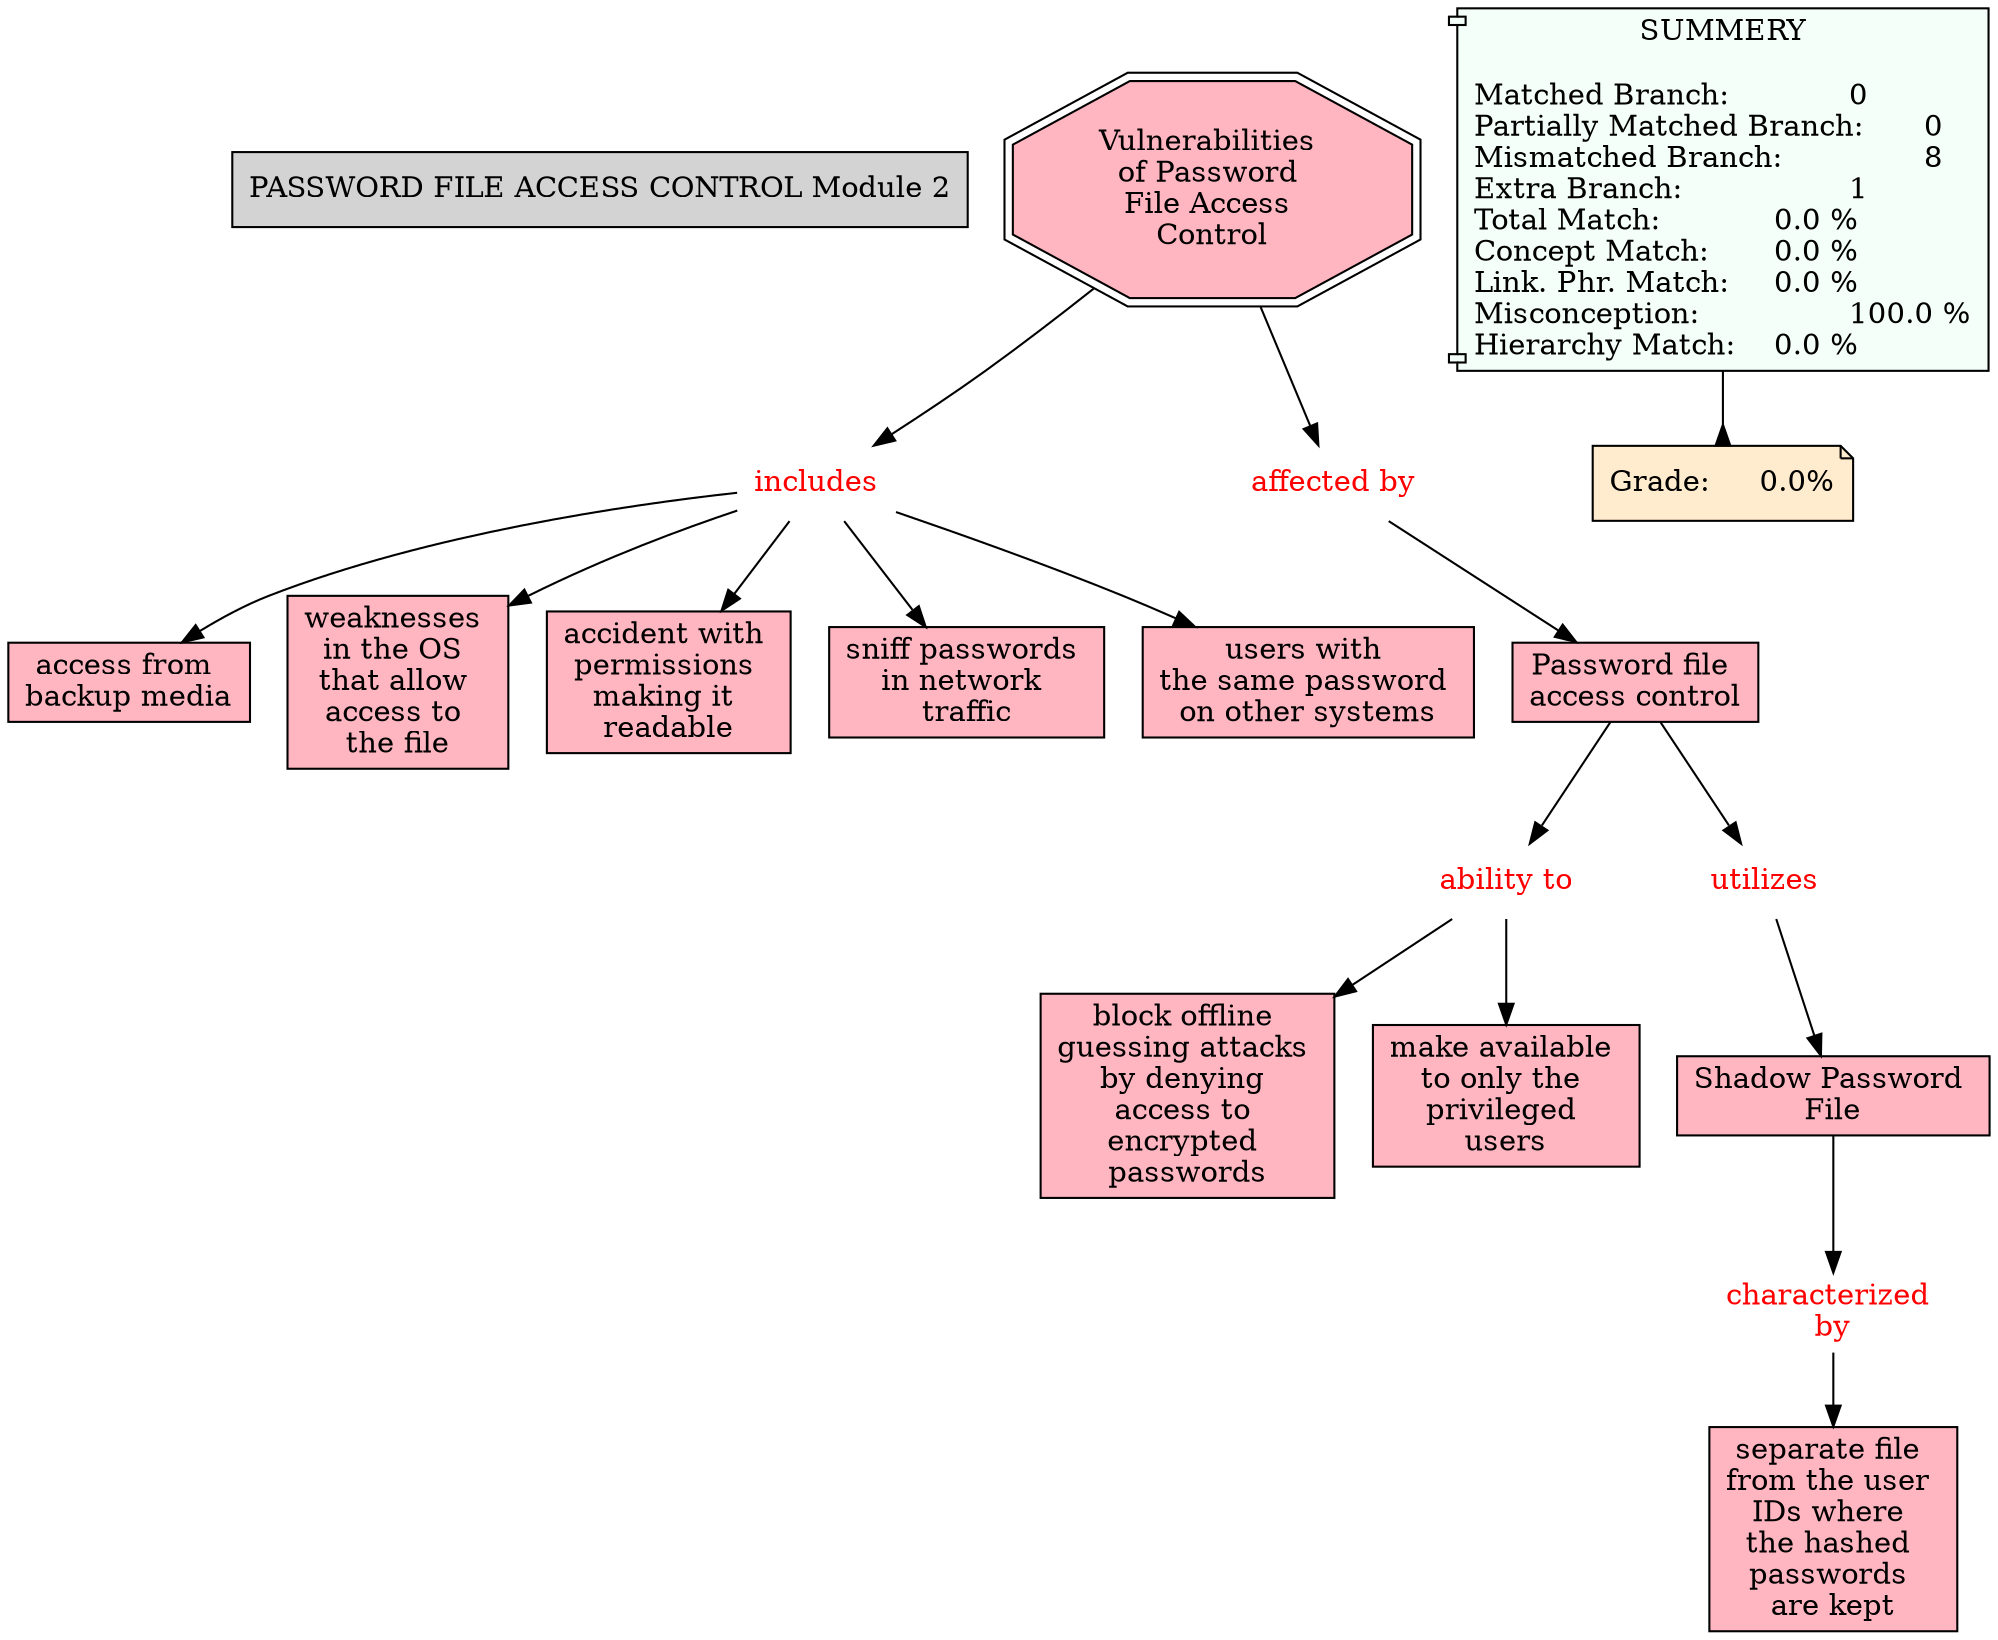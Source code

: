 // The Round Table
digraph {
	"1S3Z8YFM4-WQ5GVR-HQ2" [label="PASSWORD FILE ACCESS CONTROL Module 2" Gsplines=true shape=rect style=filled]
	"1S3ZYZ733-Q65ZRD-1FHL" [label=includes Gsplines=true fontcolor=red shape=none]
	"1S3ZYTSTN-1JYQX6J-1F7J" [label="access from 
backup media
" Gsplines=true fillcolor="#FFB6C1" shape=rect style=filled]
	"1S3ZYZ733-Q65ZRD-1FHL" -> "1S3ZYTSTN-1JYQX6J-1F7J" [constraint=true]
	"1S3ZYSJ68-RWTCLC-1F65" [label="Vulnerabilities 
of Password 
File Access 
Control" Gsplines=true fillcolor="#FFB6C1" shape=doubleoctagon style=filled]
	"1S40JN5K0-ZXNVG2-1P7R" [label="affected by
" Gsplines=true fontcolor=red shape=none]
	"1S3ZYSJ68-RWTCLC-1F65" -> "1S40JN5K0-ZXNVG2-1P7R" [constraint=true]
	"1S3ZZ0P1F-NSKYGS-1FL7" [label="Password file 
access control
" Gsplines=true fillcolor="#FFB6C1" shape=rect style=filled]
	"1S3ZZ1CK0-20R5MNW-1FMK" [label="ability to
" Gsplines=true fontcolor=red shape=none]
	"1S3ZZ0P1F-NSKYGS-1FL7" -> "1S3ZZ1CK0-20R5MNW-1FMK" [constraint=true]
	"1S3ZZ0P1F-NSKYGS-1FL7" [label="Password file 
access control
" Gsplines=true fillcolor="#FFB6C1" shape=rect style=filled]
	"1S40JP874-SVC81-1P9R" [label=utilizes Gsplines=true fontcolor=red shape=none]
	"1S3ZZ0P1F-NSKYGS-1FL7" -> "1S40JP874-SVC81-1P9R" [constraint=true]
	"1S3ZZ44B2-PSGP5Z-1FSX" [label="Shadow Password 
File" Gsplines=true fillcolor="#FFB6C1" shape=rect style=filled]
	"1S40BZMNS-1D8F4YW-1FZ3" [label="characterized 
by" Gsplines=true fontcolor=red shape=none]
	"1S3ZZ44B2-PSGP5Z-1FSX" -> "1S40BZMNS-1D8F4YW-1FZ3" [constraint=true]
	"1S3ZYZ733-Q65ZRD-1FHL" [label=includes Gsplines=true fontcolor=red shape=none]
	"1S3ZYSP48-1MKFVKV-1F6F" [label="weaknesses 
in the OS 
that allow 
access to 
the file" Gsplines=true fillcolor="#FFB6C1" shape=rect style=filled]
	"1S3ZYZ733-Q65ZRD-1FHL" -> "1S3ZYSP48-1MKFVKV-1F6F" [constraint=true]
	"1S3ZZ1CK0-20R5MNW-1FMK" [label="ability to
" Gsplines=true fontcolor=red shape=none]
	"1S3ZZ1CJZ-136Z9CM-1FMG" [label="block offline 
guessing attacks 
by denying 
access to 
encrypted 
passwords" Gsplines=true fillcolor="#FFB6C1" shape=rect style=filled]
	"1S3ZZ1CK0-20R5MNW-1FMK" -> "1S3ZZ1CJZ-136Z9CM-1FMG" [constraint=true]
	"1S3ZZ1CK0-20R5MNW-1FMK" [label="ability to
" Gsplines=true fontcolor=red shape=none]
	"1S3ZZ2TGH-2C2VT3X-1FQR" [label="make available 
to only the 
privileged 
users" Gsplines=true fillcolor="#FFB6C1" shape=rect style=filled]
	"1S3ZZ1CK0-20R5MNW-1FMK" -> "1S3ZZ2TGH-2C2VT3X-1FQR" [constraint=true]
	"1S3ZYZ733-Q65ZRD-1FHL" [label=includes Gsplines=true fontcolor=red shape=none]
	"1S3ZYTQCH-3YBJVT-1F78" [label="accident with 
permissions 
making it 
readable" Gsplines=true fillcolor="#FFB6C1" shape=rect style=filled]
	"1S3ZYZ733-Q65ZRD-1FHL" -> "1S3ZYTQCH-3YBJVT-1F78" [constraint=true]
	"1S40JP874-SVC81-1P9R" [label=utilizes Gsplines=true fontcolor=red shape=none]
	"1S3ZZ44B2-PSGP5Z-1FSX" [label="Shadow Password 
File" Gsplines=true fillcolor="#FFB6C1" shape=rect style=filled]
	"1S40JP874-SVC81-1P9R" -> "1S3ZZ44B2-PSGP5Z-1FSX" [constraint=true]
	"1S3ZYZ733-Q65ZRD-1FHL" [label=includes Gsplines=true fontcolor=red shape=none]
	"1S3ZYYB1G-1NWQPW0-1FFZ" [label="sniff passwords 
in network 
traffic" Gsplines=true fillcolor="#FFB6C1" shape=rect style=filled]
	"1S3ZYZ733-Q65ZRD-1FHL" -> "1S3ZYYB1G-1NWQPW0-1FFZ" [constraint=true]
	"1S3ZYZ733-Q65ZRD-1FHL" [label=includes Gsplines=true fontcolor=red shape=none]
	"1S3ZYTRM7-2DYLK7Y-1F7D" [label="users with 
the same password 
on other systems
" Gsplines=true fillcolor="#FFB6C1" shape=rect style=filled]
	"1S3ZYZ733-Q65ZRD-1FHL" -> "1S3ZYTRM7-2DYLK7Y-1F7D" [constraint=true]
	"1S3ZYSJ68-RWTCLC-1F65" [label="Vulnerabilities 
of Password 
File Access 
Control" Gsplines=true fillcolor="#FFB6C1" shape=doubleoctagon style=filled]
	"1S3ZYZ733-Q65ZRD-1FHL" [label=includes Gsplines=true fontcolor=red shape=none]
	"1S3ZYSJ68-RWTCLC-1F65" -> "1S3ZYZ733-Q65ZRD-1FHL" [constraint=true]
	"1S40JN5K0-ZXNVG2-1P7R" [label="affected by
" Gsplines=true fontcolor=red shape=none]
	"1S3ZZ0P1F-NSKYGS-1FL7" [label="Password file 
access control
" Gsplines=true fillcolor="#FFB6C1" shape=rect style=filled]
	"1S40JN5K0-ZXNVG2-1P7R" -> "1S3ZZ0P1F-NSKYGS-1FL7" [constraint=true]
	"1S40BZMNS-1D8F4YW-1FZ3" [label="characterized 
by" Gsplines=true fontcolor=red shape=none]
	"1S40BZMNR-7YT4BS-1FZ0" [label="separate file 
from the user 
IDs where 
the hashed 
passwords 
are kept" Gsplines=true fillcolor="#FFB6C1" shape=rect style=filled]
	"1S40BZMNS-1D8F4YW-1FZ3" -> "1S40BZMNR-7YT4BS-1FZ0" [constraint=true]
	Stat [label="SUMMERY

Matched Branch:		0\lPartially Matched Branch:	0\lMismatched Branch:		8\lExtra Branch:			1\lTotal Match:		0.0 %\lConcept Match:	0.0 %\lLink. Phr. Match:	0.0 %\lMisconception:		100.0 %\lHierarchy Match:	0.0 %\l" Gsplines=true fillcolor="#F5FFFA" shape=component style=filled]
	Grade [label="Grade:	0.0%" Gsplines=true fillcolor="#FFEBCD" shape=note style=filled]
	Stat -> Grade [arrowhead=inv color=black constraint=true]
}
